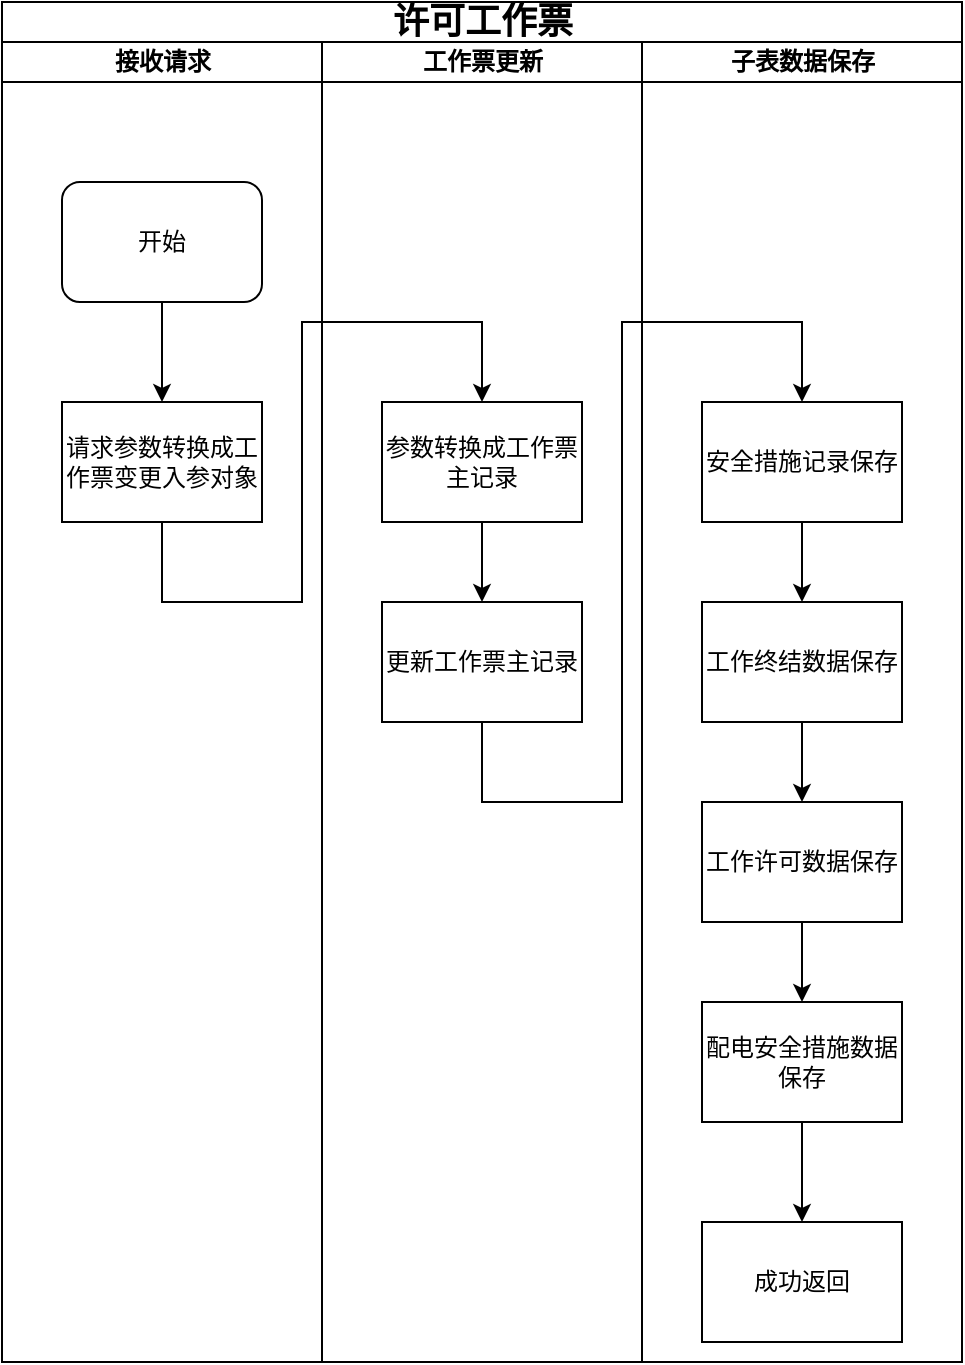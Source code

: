 <mxfile version="26.2.13">
  <diagram name="第 1 页" id="iZWIUrLs_8fBpw5kKu9F">
    <mxGraphModel dx="1044" dy="562" grid="1" gridSize="10" guides="1" tooltips="1" connect="1" arrows="1" fold="1" page="1" pageScale="1" pageWidth="827" pageHeight="1169" math="0" shadow="0">
      <root>
        <mxCell id="0" />
        <mxCell id="1" parent="0" />
        <mxCell id="eU7liPmjxO_cUJYrwFri-1" value="&lt;span style=&quot;font-size: 18px;&quot;&gt;许可工作票&lt;/span&gt;" style="swimlane;html=1;childLayout=stackLayout;startSize=20;rounded=0;shadow=0;labelBackgroundColor=none;strokeWidth=1;fontFamily=Verdana;fontSize=8;align=center;" vertex="1" parent="1">
          <mxGeometry x="70" y="40" width="480" height="680" as="geometry" />
        </mxCell>
        <mxCell id="eU7liPmjxO_cUJYrwFri-2" value="接收请求" style="swimlane;html=1;startSize=20;" vertex="1" parent="eU7liPmjxO_cUJYrwFri-1">
          <mxGeometry y="20" width="160" height="660" as="geometry">
            <mxRectangle y="20" width="40" height="730" as="alternateBounds" />
          </mxGeometry>
        </mxCell>
        <mxCell id="eU7liPmjxO_cUJYrwFri-3" value="&lt;font style=&quot;font-size: 12px;&quot;&gt;开始&lt;/font&gt;" style="rounded=1;whiteSpace=wrap;html=1;shadow=0;labelBackgroundColor=none;strokeWidth=1;fontFamily=Verdana;fontSize=8;align=center;" vertex="1" parent="eU7liPmjxO_cUJYrwFri-2">
          <mxGeometry x="30" y="70" width="100" height="60" as="geometry" />
        </mxCell>
        <mxCell id="eU7liPmjxO_cUJYrwFri-4" value="&lt;span style=&quot;font-size: 12px;&quot;&gt;请求参数转换成工作票变更入参对象&lt;/span&gt;" style="whiteSpace=wrap;html=1;fontSize=8;fontFamily=Verdana;rounded=0;shadow=0;labelBackgroundColor=none;strokeWidth=1;" vertex="1" parent="eU7liPmjxO_cUJYrwFri-2">
          <mxGeometry x="30" y="180" width="100" height="60" as="geometry" />
        </mxCell>
        <mxCell id="eU7liPmjxO_cUJYrwFri-5" style="edgeStyle=orthogonalEdgeStyle;rounded=0;orthogonalLoop=1;jettySize=auto;html=1;exitX=0.5;exitY=1;exitDx=0;exitDy=0;entryX=0.5;entryY=0;entryDx=0;entryDy=0;" edge="1" parent="eU7liPmjxO_cUJYrwFri-2" source="eU7liPmjxO_cUJYrwFri-3" target="eU7liPmjxO_cUJYrwFri-4">
          <mxGeometry relative="1" as="geometry">
            <Array as="points">
              <mxPoint x="80" y="160" />
              <mxPoint x="80" y="160" />
            </Array>
          </mxGeometry>
        </mxCell>
        <mxCell id="eU7liPmjxO_cUJYrwFri-6" value="工作票更新" style="swimlane;html=1;startSize=20;" vertex="1" parent="eU7liPmjxO_cUJYrwFri-1">
          <mxGeometry x="160" y="20" width="160" height="660" as="geometry" />
        </mxCell>
        <mxCell id="eU7liPmjxO_cUJYrwFri-7" style="edgeStyle=orthogonalEdgeStyle;rounded=0;orthogonalLoop=1;jettySize=auto;html=1;exitX=0.5;exitY=1;exitDx=0;exitDy=0;" edge="1" parent="eU7liPmjxO_cUJYrwFri-6" source="eU7liPmjxO_cUJYrwFri-8" target="eU7liPmjxO_cUJYrwFri-9">
          <mxGeometry relative="1" as="geometry" />
        </mxCell>
        <mxCell id="eU7liPmjxO_cUJYrwFri-8" value="&lt;span style=&quot;font-size: 12px;&quot;&gt;参数转换成工作票主记录&lt;/span&gt;" style="whiteSpace=wrap;html=1;fontSize=8;fontFamily=Verdana;rounded=0;shadow=0;labelBackgroundColor=none;strokeWidth=1;" vertex="1" parent="eU7liPmjxO_cUJYrwFri-6">
          <mxGeometry x="30" y="180" width="100" height="60" as="geometry" />
        </mxCell>
        <mxCell id="eU7liPmjxO_cUJYrwFri-9" value="&lt;span style=&quot;font-size: 12px;&quot;&gt;更新工作票主记录&lt;/span&gt;" style="whiteSpace=wrap;html=1;fontSize=8;fontFamily=Verdana;rounded=0;shadow=0;labelBackgroundColor=none;strokeWidth=1;" vertex="1" parent="eU7liPmjxO_cUJYrwFri-6">
          <mxGeometry x="30" y="280" width="100" height="60" as="geometry" />
        </mxCell>
        <mxCell id="eU7liPmjxO_cUJYrwFri-10" value="子表数据保存" style="swimlane;html=1;startSize=20;" vertex="1" parent="eU7liPmjxO_cUJYrwFri-1">
          <mxGeometry x="320" y="20" width="160" height="660" as="geometry" />
        </mxCell>
        <mxCell id="eU7liPmjxO_cUJYrwFri-11" style="edgeStyle=orthogonalEdgeStyle;rounded=0;orthogonalLoop=1;jettySize=auto;html=1;exitX=0.5;exitY=1;exitDx=0;exitDy=0;entryX=0.5;entryY=0;entryDx=0;entryDy=0;" edge="1" parent="eU7liPmjxO_cUJYrwFri-10" source="eU7liPmjxO_cUJYrwFri-12" target="eU7liPmjxO_cUJYrwFri-16">
          <mxGeometry relative="1" as="geometry" />
        </mxCell>
        <mxCell id="eU7liPmjxO_cUJYrwFri-12" value="&lt;span style=&quot;font-size: 12px;&quot;&gt;安全措施记录保存&lt;/span&gt;" style="whiteSpace=wrap;html=1;fontSize=8;fontFamily=Verdana;rounded=0;shadow=0;labelBackgroundColor=none;strokeWidth=1;" vertex="1" parent="eU7liPmjxO_cUJYrwFri-10">
          <mxGeometry x="30" y="180" width="100" height="60" as="geometry" />
        </mxCell>
        <mxCell id="eU7liPmjxO_cUJYrwFri-13" style="edgeStyle=orthogonalEdgeStyle;rounded=0;orthogonalLoop=1;jettySize=auto;html=1;exitX=0;exitY=0.5;exitDx=0;exitDy=0;entryX=0.5;entryY=0;entryDx=0;entryDy=0;" edge="1" parent="eU7liPmjxO_cUJYrwFri-10">
          <mxGeometry relative="1" as="geometry">
            <Array as="points">
              <mxPoint x="10" y="518" />
              <mxPoint x="10" y="690" />
              <mxPoint x="80" y="690" />
            </Array>
            <mxPoint x="30" y="517.5" as="sourcePoint" />
          </mxGeometry>
        </mxCell>
        <mxCell id="eU7liPmjxO_cUJYrwFri-14" value="&lt;font style=&quot;font-size: 10px;&quot;&gt;否&lt;/font&gt;" style="edgeLabel;html=1;align=center;verticalAlign=middle;resizable=0;points=[];" vertex="1" connectable="0" parent="eU7liPmjxO_cUJYrwFri-13">
          <mxGeometry x="-0.909" y="-2" relative="1" as="geometry">
            <mxPoint as="offset" />
          </mxGeometry>
        </mxCell>
        <mxCell id="eU7liPmjxO_cUJYrwFri-15" style="edgeStyle=orthogonalEdgeStyle;rounded=0;orthogonalLoop=1;jettySize=auto;html=1;exitX=0.5;exitY=1;exitDx=0;exitDy=0;" edge="1" parent="eU7liPmjxO_cUJYrwFri-10" source="eU7liPmjxO_cUJYrwFri-16" target="eU7liPmjxO_cUJYrwFri-18">
          <mxGeometry relative="1" as="geometry" />
        </mxCell>
        <mxCell id="eU7liPmjxO_cUJYrwFri-16" value="&lt;span style=&quot;font-size: 12px;&quot;&gt;工作终结数据保存&lt;/span&gt;" style="whiteSpace=wrap;html=1;fontSize=8;fontFamily=Verdana;rounded=0;shadow=0;labelBackgroundColor=none;strokeWidth=1;" vertex="1" parent="eU7liPmjxO_cUJYrwFri-10">
          <mxGeometry x="30" y="280" width="100" height="60" as="geometry" />
        </mxCell>
        <mxCell id="eU7liPmjxO_cUJYrwFri-17" style="edgeStyle=orthogonalEdgeStyle;rounded=0;orthogonalLoop=1;jettySize=auto;html=1;exitX=0.5;exitY=1;exitDx=0;exitDy=0;entryX=0.5;entryY=0;entryDx=0;entryDy=0;" edge="1" parent="eU7liPmjxO_cUJYrwFri-10" source="eU7liPmjxO_cUJYrwFri-18" target="eU7liPmjxO_cUJYrwFri-20">
          <mxGeometry relative="1" as="geometry" />
        </mxCell>
        <mxCell id="eU7liPmjxO_cUJYrwFri-18" value="&lt;span style=&quot;font-size: 12px;&quot;&gt;工作许可数据保存&lt;/span&gt;" style="whiteSpace=wrap;html=1;fontSize=8;fontFamily=Verdana;rounded=0;shadow=0;labelBackgroundColor=none;strokeWidth=1;" vertex="1" parent="eU7liPmjxO_cUJYrwFri-10">
          <mxGeometry x="30" y="380" width="100" height="60" as="geometry" />
        </mxCell>
        <mxCell id="eU7liPmjxO_cUJYrwFri-19" style="edgeStyle=orthogonalEdgeStyle;rounded=0;orthogonalLoop=1;jettySize=auto;html=1;exitX=0.5;exitY=1;exitDx=0;exitDy=0;entryX=0.5;entryY=0;entryDx=0;entryDy=0;" edge="1" parent="eU7liPmjxO_cUJYrwFri-10" source="eU7liPmjxO_cUJYrwFri-20" target="eU7liPmjxO_cUJYrwFri-21">
          <mxGeometry relative="1" as="geometry" />
        </mxCell>
        <mxCell id="eU7liPmjxO_cUJYrwFri-20" value="&lt;span style=&quot;font-size: 12px;&quot;&gt;配电安全措施数据保存&lt;/span&gt;" style="whiteSpace=wrap;html=1;fontSize=8;fontFamily=Verdana;rounded=0;shadow=0;labelBackgroundColor=none;strokeWidth=1;" vertex="1" parent="eU7liPmjxO_cUJYrwFri-10">
          <mxGeometry x="30" y="480" width="100" height="60" as="geometry" />
        </mxCell>
        <mxCell id="eU7liPmjxO_cUJYrwFri-21" value="&lt;span style=&quot;font-size: 12px;&quot;&gt;成功返回&lt;/span&gt;" style="whiteSpace=wrap;html=1;fontSize=8;fontFamily=Verdana;rounded=0;shadow=0;labelBackgroundColor=none;strokeWidth=1;" vertex="1" parent="eU7liPmjxO_cUJYrwFri-10">
          <mxGeometry x="30" y="590" width="100" height="60" as="geometry" />
        </mxCell>
        <mxCell id="eU7liPmjxO_cUJYrwFri-22" style="edgeStyle=orthogonalEdgeStyle;rounded=0;orthogonalLoop=1;jettySize=auto;html=1;exitX=0.5;exitY=1;exitDx=0;exitDy=0;entryX=0.5;entryY=0;entryDx=0;entryDy=0;" edge="1" parent="eU7liPmjxO_cUJYrwFri-1" source="eU7liPmjxO_cUJYrwFri-9" target="eU7liPmjxO_cUJYrwFri-12">
          <mxGeometry relative="1" as="geometry">
            <Array as="points">
              <mxPoint x="240" y="400" />
              <mxPoint x="310" y="400" />
              <mxPoint x="310" y="160" />
              <mxPoint x="400" y="160" />
            </Array>
          </mxGeometry>
        </mxCell>
        <mxCell id="eU7liPmjxO_cUJYrwFri-23" style="edgeStyle=orthogonalEdgeStyle;rounded=0;orthogonalLoop=1;jettySize=auto;html=1;exitX=0.5;exitY=1;exitDx=0;exitDy=0;entryX=0.5;entryY=0;entryDx=0;entryDy=0;" edge="1" parent="eU7liPmjxO_cUJYrwFri-1" source="eU7liPmjxO_cUJYrwFri-4" target="eU7liPmjxO_cUJYrwFri-8">
          <mxGeometry relative="1" as="geometry">
            <Array as="points">
              <mxPoint x="80" y="300" />
              <mxPoint x="150" y="300" />
              <mxPoint x="150" y="160" />
              <mxPoint x="240" y="160" />
            </Array>
          </mxGeometry>
        </mxCell>
      </root>
    </mxGraphModel>
  </diagram>
</mxfile>
